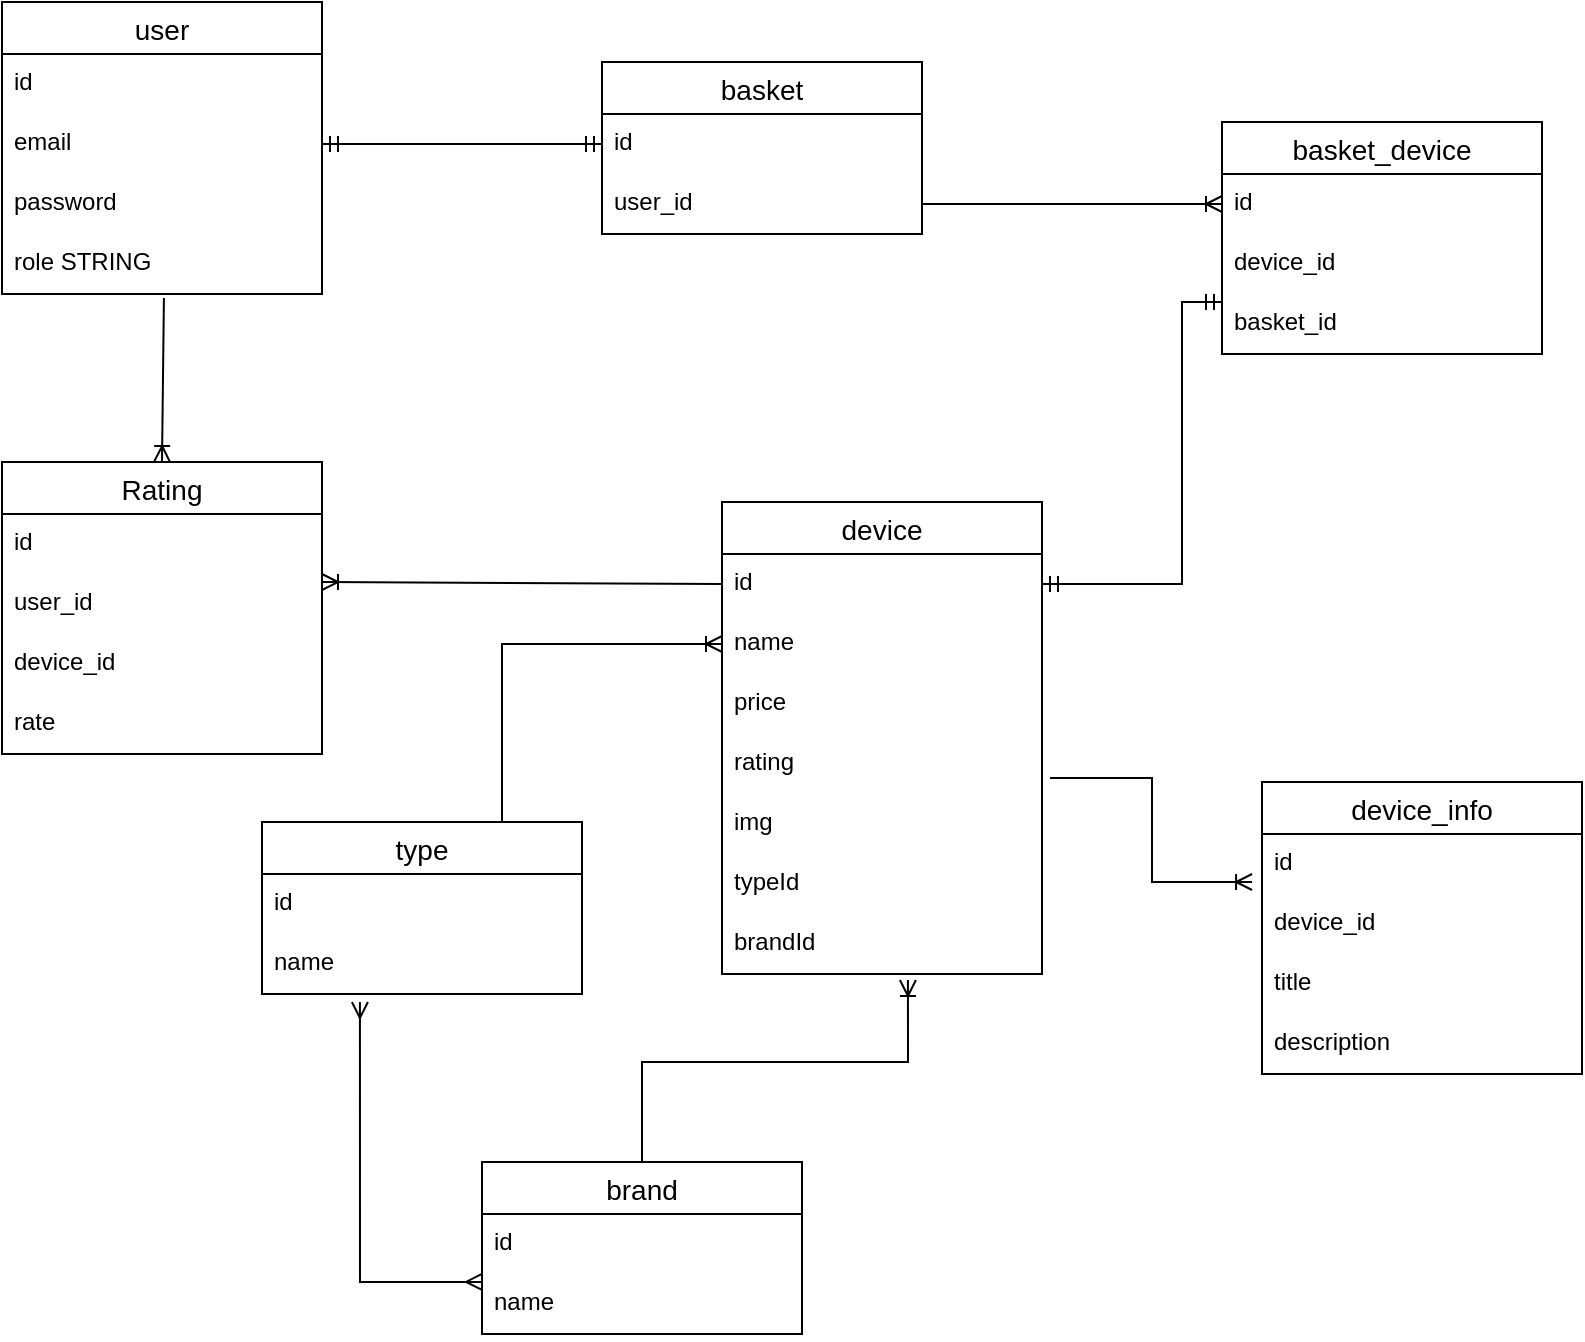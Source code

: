 <mxfile version="20.8.12" type="device"><diagram name="Page-1" id="mStytte26rJBYXOpDsas"><mxGraphModel dx="619" dy="685" grid="1" gridSize="10" guides="1" tooltips="1" connect="1" arrows="1" fold="1" page="1" pageScale="1" pageWidth="850" pageHeight="1100" math="0" shadow="0"><root><mxCell id="0"/><mxCell id="1" parent="0"/><mxCell id="6l0QHA2ABfh2M36Sy9fP-1" value="user" style="swimlane;fontStyle=0;childLayout=stackLayout;horizontal=1;startSize=26;horizontalStack=0;resizeParent=1;resizeParentMax=0;resizeLast=0;collapsible=1;marginBottom=0;align=center;fontSize=14;" vertex="1" parent="1"><mxGeometry x="20" y="30" width="160" height="146" as="geometry"/></mxCell><mxCell id="6l0QHA2ABfh2M36Sy9fP-2" value="id" style="text;strokeColor=none;fillColor=none;spacingLeft=4;spacingRight=4;overflow=hidden;rotatable=0;points=[[0,0.5],[1,0.5]];portConstraint=eastwest;fontSize=12;" vertex="1" parent="6l0QHA2ABfh2M36Sy9fP-1"><mxGeometry y="26" width="160" height="30" as="geometry"/></mxCell><mxCell id="6l0QHA2ABfh2M36Sy9fP-7" value="email" style="text;strokeColor=none;fillColor=none;spacingLeft=4;spacingRight=4;overflow=hidden;rotatable=0;points=[[0,0.5],[1,0.5]];portConstraint=eastwest;fontSize=12;" vertex="1" parent="6l0QHA2ABfh2M36Sy9fP-1"><mxGeometry y="56" width="160" height="30" as="geometry"/></mxCell><mxCell id="6l0QHA2ABfh2M36Sy9fP-3" value="password" style="text;strokeColor=none;fillColor=none;spacingLeft=4;spacingRight=4;overflow=hidden;rotatable=0;points=[[0,0.5],[1,0.5]];portConstraint=eastwest;fontSize=12;" vertex="1" parent="6l0QHA2ABfh2M36Sy9fP-1"><mxGeometry y="86" width="160" height="30" as="geometry"/></mxCell><mxCell id="6l0QHA2ABfh2M36Sy9fP-6" value="role STRING" style="text;strokeColor=none;fillColor=none;spacingLeft=4;spacingRight=4;overflow=hidden;rotatable=0;points=[[0,0.5],[1,0.5]];portConstraint=eastwest;fontSize=12;" vertex="1" parent="6l0QHA2ABfh2M36Sy9fP-1"><mxGeometry y="116" width="160" height="30" as="geometry"/></mxCell><mxCell id="6l0QHA2ABfh2M36Sy9fP-8" value="basket" style="swimlane;fontStyle=0;childLayout=stackLayout;horizontal=1;startSize=26;horizontalStack=0;resizeParent=1;resizeParentMax=0;resizeLast=0;collapsible=1;marginBottom=0;align=center;fontSize=14;" vertex="1" parent="1"><mxGeometry x="320" y="60" width="160" height="86" as="geometry"/></mxCell><mxCell id="6l0QHA2ABfh2M36Sy9fP-9" value="id" style="text;strokeColor=none;fillColor=none;spacingLeft=4;spacingRight=4;overflow=hidden;rotatable=0;points=[[0,0.5],[1,0.5]];portConstraint=eastwest;fontSize=12;" vertex="1" parent="6l0QHA2ABfh2M36Sy9fP-8"><mxGeometry y="26" width="160" height="30" as="geometry"/></mxCell><mxCell id="6l0QHA2ABfh2M36Sy9fP-10" value="user_id" style="text;strokeColor=none;fillColor=none;spacingLeft=4;spacingRight=4;overflow=hidden;rotatable=0;points=[[0,0.5],[1,0.5]];portConstraint=eastwest;fontSize=12;" vertex="1" parent="6l0QHA2ABfh2M36Sy9fP-8"><mxGeometry y="56" width="160" height="30" as="geometry"/></mxCell><mxCell id="6l0QHA2ABfh2M36Sy9fP-13" value="" style="edgeStyle=entityRelationEdgeStyle;fontSize=12;html=1;endArrow=ERmandOne;startArrow=ERmandOne;rounded=0;entryX=0;entryY=0.5;entryDx=0;entryDy=0;exitX=1;exitY=0.5;exitDx=0;exitDy=0;" edge="1" parent="1" source="6l0QHA2ABfh2M36Sy9fP-7" target="6l0QHA2ABfh2M36Sy9fP-9"><mxGeometry width="100" height="100" relative="1" as="geometry"><mxPoint x="220" y="160" as="sourcePoint"/><mxPoint x="320" y="60" as="targetPoint"/></mxGeometry></mxCell><mxCell id="6l0QHA2ABfh2M36Sy9fP-14" value="device" style="swimlane;fontStyle=0;childLayout=stackLayout;horizontal=1;startSize=26;horizontalStack=0;resizeParent=1;resizeParentMax=0;resizeLast=0;collapsible=1;marginBottom=0;align=center;fontSize=14;" vertex="1" parent="1"><mxGeometry x="380" y="280" width="160" height="236" as="geometry"/></mxCell><mxCell id="6l0QHA2ABfh2M36Sy9fP-15" value="id" style="text;strokeColor=none;fillColor=none;spacingLeft=4;spacingRight=4;overflow=hidden;rotatable=0;points=[[0,0.5],[1,0.5]];portConstraint=eastwest;fontSize=12;" vertex="1" parent="6l0QHA2ABfh2M36Sy9fP-14"><mxGeometry y="26" width="160" height="30" as="geometry"/></mxCell><mxCell id="6l0QHA2ABfh2M36Sy9fP-16" value="name" style="text;strokeColor=none;fillColor=none;spacingLeft=4;spacingRight=4;overflow=hidden;rotatable=0;points=[[0,0.5],[1,0.5]];portConstraint=eastwest;fontSize=12;" vertex="1" parent="6l0QHA2ABfh2M36Sy9fP-14"><mxGeometry y="56" width="160" height="30" as="geometry"/></mxCell><mxCell id="6l0QHA2ABfh2M36Sy9fP-17" value="price" style="text;strokeColor=none;fillColor=none;spacingLeft=4;spacingRight=4;overflow=hidden;rotatable=0;points=[[0,0.5],[1,0.5]];portConstraint=eastwest;fontSize=12;" vertex="1" parent="6l0QHA2ABfh2M36Sy9fP-14"><mxGeometry y="86" width="160" height="30" as="geometry"/></mxCell><mxCell id="6l0QHA2ABfh2M36Sy9fP-18" value="rating" style="text;strokeColor=none;fillColor=none;spacingLeft=4;spacingRight=4;overflow=hidden;rotatable=0;points=[[0,0.5],[1,0.5]];portConstraint=eastwest;fontSize=12;" vertex="1" parent="6l0QHA2ABfh2M36Sy9fP-14"><mxGeometry y="116" width="160" height="30" as="geometry"/></mxCell><mxCell id="6l0QHA2ABfh2M36Sy9fP-19" value="img" style="text;strokeColor=none;fillColor=none;spacingLeft=4;spacingRight=4;overflow=hidden;rotatable=0;points=[[0,0.5],[1,0.5]];portConstraint=eastwest;fontSize=12;" vertex="1" parent="6l0QHA2ABfh2M36Sy9fP-14"><mxGeometry y="146" width="160" height="30" as="geometry"/></mxCell><mxCell id="6l0QHA2ABfh2M36Sy9fP-20" value="typeId" style="text;strokeColor=none;fillColor=none;spacingLeft=4;spacingRight=4;overflow=hidden;rotatable=0;points=[[0,0.5],[1,0.5]];portConstraint=eastwest;fontSize=12;" vertex="1" parent="6l0QHA2ABfh2M36Sy9fP-14"><mxGeometry y="176" width="160" height="30" as="geometry"/></mxCell><mxCell id="6l0QHA2ABfh2M36Sy9fP-21" value="brandId" style="text;strokeColor=none;fillColor=none;spacingLeft=4;spacingRight=4;overflow=hidden;rotatable=0;points=[[0,0.5],[1,0.5]];portConstraint=eastwest;fontSize=12;" vertex="1" parent="6l0QHA2ABfh2M36Sy9fP-14"><mxGeometry y="206" width="160" height="30" as="geometry"/></mxCell><mxCell id="6l0QHA2ABfh2M36Sy9fP-22" value="type" style="swimlane;fontStyle=0;childLayout=stackLayout;horizontal=1;startSize=26;horizontalStack=0;resizeParent=1;resizeParentMax=0;resizeLast=0;collapsible=1;marginBottom=0;align=center;fontSize=14;" vertex="1" parent="1"><mxGeometry x="150" y="440" width="160" height="86" as="geometry"/></mxCell><mxCell id="6l0QHA2ABfh2M36Sy9fP-23" value="id" style="text;strokeColor=none;fillColor=none;spacingLeft=4;spacingRight=4;overflow=hidden;rotatable=0;points=[[0,0.5],[1,0.5]];portConstraint=eastwest;fontSize=12;" vertex="1" parent="6l0QHA2ABfh2M36Sy9fP-22"><mxGeometry y="26" width="160" height="30" as="geometry"/></mxCell><mxCell id="6l0QHA2ABfh2M36Sy9fP-24" value="name" style="text;strokeColor=none;fillColor=none;spacingLeft=4;spacingRight=4;overflow=hidden;rotatable=0;points=[[0,0.5],[1,0.5]];portConstraint=eastwest;fontSize=12;" vertex="1" parent="6l0QHA2ABfh2M36Sy9fP-22"><mxGeometry y="56" width="160" height="30" as="geometry"/></mxCell><mxCell id="6l0QHA2ABfh2M36Sy9fP-26" value="brand" style="swimlane;fontStyle=0;childLayout=stackLayout;horizontal=1;startSize=26;horizontalStack=0;resizeParent=1;resizeParentMax=0;resizeLast=0;collapsible=1;marginBottom=0;align=center;fontSize=14;" vertex="1" parent="1"><mxGeometry x="260" y="610" width="160" height="86" as="geometry"/></mxCell><mxCell id="6l0QHA2ABfh2M36Sy9fP-27" value="id" style="text;strokeColor=none;fillColor=none;spacingLeft=4;spacingRight=4;overflow=hidden;rotatable=0;points=[[0,0.5],[1,0.5]];portConstraint=eastwest;fontSize=12;" vertex="1" parent="6l0QHA2ABfh2M36Sy9fP-26"><mxGeometry y="26" width="160" height="30" as="geometry"/></mxCell><mxCell id="6l0QHA2ABfh2M36Sy9fP-28" value="name" style="text;strokeColor=none;fillColor=none;spacingLeft=4;spacingRight=4;overflow=hidden;rotatable=0;points=[[0,0.5],[1,0.5]];portConstraint=eastwest;fontSize=12;" vertex="1" parent="6l0QHA2ABfh2M36Sy9fP-26"><mxGeometry y="56" width="160" height="30" as="geometry"/></mxCell><mxCell id="6l0QHA2ABfh2M36Sy9fP-30" value="" style="edgeStyle=orthogonalEdgeStyle;fontSize=12;html=1;endArrow=ERoneToMany;rounded=0;entryX=0.581;entryY=1.1;entryDx=0;entryDy=0;entryPerimeter=0;exitX=0.5;exitY=0;exitDx=0;exitDy=0;" edge="1" parent="1" source="6l0QHA2ABfh2M36Sy9fP-26" target="6l0QHA2ABfh2M36Sy9fP-21"><mxGeometry width="100" height="100" relative="1" as="geometry"><mxPoint x="370" y="590" as="sourcePoint"/><mxPoint x="420" y="590" as="targetPoint"/><Array as="points"><mxPoint x="340" y="560"/><mxPoint x="473" y="560"/></Array></mxGeometry></mxCell><mxCell id="6l0QHA2ABfh2M36Sy9fP-31" value="" style="edgeStyle=orthogonalEdgeStyle;fontSize=12;html=1;endArrow=ERoneToMany;rounded=0;exitX=0.75;exitY=0;exitDx=0;exitDy=0;entryX=0;entryY=0.5;entryDx=0;entryDy=0;" edge="1" parent="1" source="6l0QHA2ABfh2M36Sy9fP-22" target="6l0QHA2ABfh2M36Sy9fP-16"><mxGeometry width="100" height="100" relative="1" as="geometry"><mxPoint x="134" y="527.01" as="sourcePoint"/><mxPoint x="210" y="390" as="targetPoint"/><Array as="points"><mxPoint x="270" y="351"/></Array></mxGeometry></mxCell><mxCell id="6l0QHA2ABfh2M36Sy9fP-33" value="" style="edgeStyle=orthogonalEdgeStyle;fontSize=12;html=1;endArrow=ERmany;startArrow=ERmany;rounded=0;exitX=0;exitY=0.133;exitDx=0;exitDy=0;exitPerimeter=0;entryX=0.306;entryY=1.133;entryDx=0;entryDy=0;entryPerimeter=0;" edge="1" parent="1" source="6l0QHA2ABfh2M36Sy9fP-28" target="6l0QHA2ABfh2M36Sy9fP-24"><mxGeometry width="100" height="100" relative="1" as="geometry"><mxPoint x="110" y="690" as="sourcePoint"/><mxPoint x="160" y="620" as="targetPoint"/><Array as="points"><mxPoint x="199" y="670"/></Array></mxGeometry></mxCell><mxCell id="6l0QHA2ABfh2M36Sy9fP-34" value="device_info" style="swimlane;fontStyle=0;childLayout=stackLayout;horizontal=1;startSize=26;horizontalStack=0;resizeParent=1;resizeParentMax=0;resizeLast=0;collapsible=1;marginBottom=0;align=center;fontSize=14;" vertex="1" parent="1"><mxGeometry x="650" y="420" width="160" height="146" as="geometry"/></mxCell><mxCell id="6l0QHA2ABfh2M36Sy9fP-35" value="id" style="text;strokeColor=none;fillColor=none;spacingLeft=4;spacingRight=4;overflow=hidden;rotatable=0;points=[[0,0.5],[1,0.5]];portConstraint=eastwest;fontSize=12;" vertex="1" parent="6l0QHA2ABfh2M36Sy9fP-34"><mxGeometry y="26" width="160" height="30" as="geometry"/></mxCell><mxCell id="6l0QHA2ABfh2M36Sy9fP-36" value="device_id" style="text;strokeColor=none;fillColor=none;spacingLeft=4;spacingRight=4;overflow=hidden;rotatable=0;points=[[0,0.5],[1,0.5]];portConstraint=eastwest;fontSize=12;" vertex="1" parent="6l0QHA2ABfh2M36Sy9fP-34"><mxGeometry y="56" width="160" height="30" as="geometry"/></mxCell><mxCell id="6l0QHA2ABfh2M36Sy9fP-37" value="title" style="text;strokeColor=none;fillColor=none;spacingLeft=4;spacingRight=4;overflow=hidden;rotatable=0;points=[[0,0.5],[1,0.5]];portConstraint=eastwest;fontSize=12;" vertex="1" parent="6l0QHA2ABfh2M36Sy9fP-34"><mxGeometry y="86" width="160" height="30" as="geometry"/></mxCell><mxCell id="6l0QHA2ABfh2M36Sy9fP-39" value="description" style="text;strokeColor=none;fillColor=none;spacingLeft=4;spacingRight=4;overflow=hidden;rotatable=0;points=[[0,0.5],[1,0.5]];portConstraint=eastwest;fontSize=12;" vertex="1" parent="6l0QHA2ABfh2M36Sy9fP-34"><mxGeometry y="116" width="160" height="30" as="geometry"/></mxCell><mxCell id="6l0QHA2ABfh2M36Sy9fP-40" value="basket_device" style="swimlane;fontStyle=0;childLayout=stackLayout;horizontal=1;startSize=26;horizontalStack=0;resizeParent=1;resizeParentMax=0;resizeLast=0;collapsible=1;marginBottom=0;align=center;fontSize=14;" vertex="1" parent="1"><mxGeometry x="630" y="90" width="160" height="116" as="geometry"/></mxCell><mxCell id="6l0QHA2ABfh2M36Sy9fP-41" value="id" style="text;strokeColor=none;fillColor=none;spacingLeft=4;spacingRight=4;overflow=hidden;rotatable=0;points=[[0,0.5],[1,0.5]];portConstraint=eastwest;fontSize=12;" vertex="1" parent="6l0QHA2ABfh2M36Sy9fP-40"><mxGeometry y="26" width="160" height="30" as="geometry"/></mxCell><mxCell id="6l0QHA2ABfh2M36Sy9fP-42" value="device_id" style="text;strokeColor=none;fillColor=none;spacingLeft=4;spacingRight=4;overflow=hidden;rotatable=0;points=[[0,0.5],[1,0.5]];portConstraint=eastwest;fontSize=12;" vertex="1" parent="6l0QHA2ABfh2M36Sy9fP-40"><mxGeometry y="56" width="160" height="30" as="geometry"/></mxCell><mxCell id="6l0QHA2ABfh2M36Sy9fP-43" value="basket_id" style="text;strokeColor=none;fillColor=none;spacingLeft=4;spacingRight=4;overflow=hidden;rotatable=0;points=[[0,0.5],[1,0.5]];portConstraint=eastwest;fontSize=12;" vertex="1" parent="6l0QHA2ABfh2M36Sy9fP-40"><mxGeometry y="86" width="160" height="30" as="geometry"/></mxCell><mxCell id="6l0QHA2ABfh2M36Sy9fP-44" value="" style="edgeStyle=entityRelationEdgeStyle;fontSize=12;html=1;endArrow=ERoneToMany;rounded=0;exitX=1;exitY=0.5;exitDx=0;exitDy=0;entryX=0;entryY=0.5;entryDx=0;entryDy=0;" edge="1" parent="1" source="6l0QHA2ABfh2M36Sy9fP-10" target="6l0QHA2ABfh2M36Sy9fP-41"><mxGeometry width="100" height="100" relative="1" as="geometry"><mxPoint x="510" y="260" as="sourcePoint"/><mxPoint x="610" y="160" as="targetPoint"/></mxGeometry></mxCell><mxCell id="6l0QHA2ABfh2M36Sy9fP-45" value="" style="fontSize=12;html=1;endArrow=ERmandOne;startArrow=ERmandOne;rounded=0;exitX=1;exitY=0.5;exitDx=0;exitDy=0;edgeStyle=orthogonalEdgeStyle;" edge="1" parent="1" source="6l0QHA2ABfh2M36Sy9fP-15"><mxGeometry width="100" height="100" relative="1" as="geometry"><mxPoint x="530" y="280" as="sourcePoint"/><mxPoint x="630" y="180" as="targetPoint"/><Array as="points"><mxPoint x="610" y="321"/><mxPoint x="610" y="180"/></Array></mxGeometry></mxCell><mxCell id="6l0QHA2ABfh2M36Sy9fP-46" value="" style="edgeStyle=orthogonalEdgeStyle;fontSize=12;html=1;endArrow=ERoneToMany;rounded=0;exitX=1.025;exitY=0.733;exitDx=0;exitDy=0;exitPerimeter=0;entryX=-0.031;entryY=0.8;entryDx=0;entryDy=0;entryPerimeter=0;" edge="1" parent="1" source="6l0QHA2ABfh2M36Sy9fP-18" target="6l0QHA2ABfh2M36Sy9fP-35"><mxGeometry width="100" height="100" relative="1" as="geometry"><mxPoint x="550" y="520" as="sourcePoint"/><mxPoint x="650" y="420" as="targetPoint"/></mxGeometry></mxCell><mxCell id="6l0QHA2ABfh2M36Sy9fP-49" value="Rating" style="swimlane;fontStyle=0;childLayout=stackLayout;horizontal=1;startSize=26;horizontalStack=0;resizeParent=1;resizeParentMax=0;resizeLast=0;collapsible=1;marginBottom=0;align=center;fontSize=14;" vertex="1" parent="1"><mxGeometry x="20" y="260" width="160" height="146" as="geometry"/></mxCell><mxCell id="6l0QHA2ABfh2M36Sy9fP-50" value="id" style="text;strokeColor=none;fillColor=none;spacingLeft=4;spacingRight=4;overflow=hidden;rotatable=0;points=[[0,0.5],[1,0.5]];portConstraint=eastwest;fontSize=12;" vertex="1" parent="6l0QHA2ABfh2M36Sy9fP-49"><mxGeometry y="26" width="160" height="30" as="geometry"/></mxCell><mxCell id="6l0QHA2ABfh2M36Sy9fP-51" value="user_id" style="text;strokeColor=none;fillColor=none;spacingLeft=4;spacingRight=4;overflow=hidden;rotatable=0;points=[[0,0.5],[1,0.5]];portConstraint=eastwest;fontSize=12;" vertex="1" parent="6l0QHA2ABfh2M36Sy9fP-49"><mxGeometry y="56" width="160" height="30" as="geometry"/></mxCell><mxCell id="6l0QHA2ABfh2M36Sy9fP-52" value="device_id" style="text;strokeColor=none;fillColor=none;spacingLeft=4;spacingRight=4;overflow=hidden;rotatable=0;points=[[0,0.5],[1,0.5]];portConstraint=eastwest;fontSize=12;" vertex="1" parent="6l0QHA2ABfh2M36Sy9fP-49"><mxGeometry y="86" width="160" height="30" as="geometry"/></mxCell><mxCell id="6l0QHA2ABfh2M36Sy9fP-53" value="rate" style="text;strokeColor=none;fillColor=none;spacingLeft=4;spacingRight=4;overflow=hidden;rotatable=0;points=[[0,0.5],[1,0.5]];portConstraint=eastwest;fontSize=12;" vertex="1" parent="6l0QHA2ABfh2M36Sy9fP-49"><mxGeometry y="116" width="160" height="30" as="geometry"/></mxCell><mxCell id="6l0QHA2ABfh2M36Sy9fP-54" value="" style="fontSize=12;html=1;endArrow=ERoneToMany;rounded=0;exitX=0.506;exitY=1.067;exitDx=0;exitDy=0;exitPerimeter=0;entryX=0.5;entryY=0;entryDx=0;entryDy=0;" edge="1" parent="1" source="6l0QHA2ABfh2M36Sy9fP-6" target="6l0QHA2ABfh2M36Sy9fP-49"><mxGeometry width="100" height="100" relative="1" as="geometry"><mxPoint x="70" y="320" as="sourcePoint"/><mxPoint x="170" y="220" as="targetPoint"/></mxGeometry></mxCell><mxCell id="6l0QHA2ABfh2M36Sy9fP-55" value="" style="fontSize=12;html=1;endArrow=ERoneToMany;rounded=0;exitX=0;exitY=0.5;exitDx=0;exitDy=0;" edge="1" parent="1" source="6l0QHA2ABfh2M36Sy9fP-15"><mxGeometry width="100" height="100" relative="1" as="geometry"><mxPoint x="240.96" y="230" as="sourcePoint"/><mxPoint x="180" y="320" as="targetPoint"/></mxGeometry></mxCell></root></mxGraphModel></diagram></mxfile>
